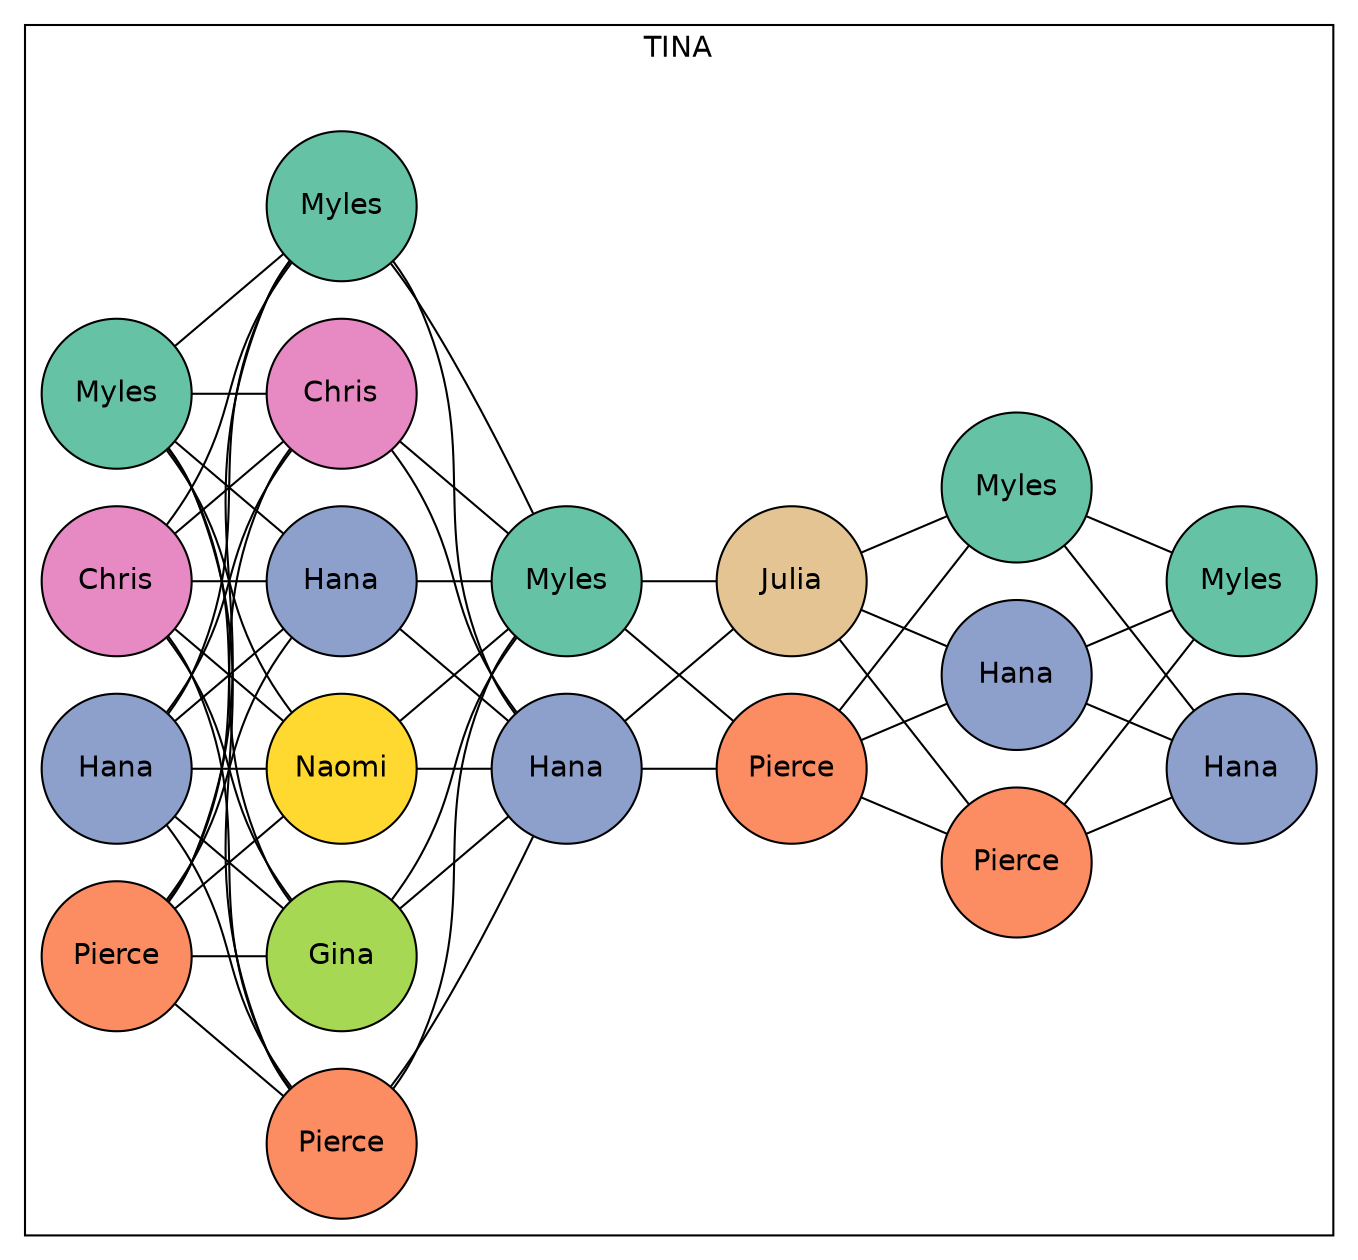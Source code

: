 digraph {
  rankdir = LR;
  node[shape=circle fontname=helvetica width=1 style=filled];
  edge[arrowhead=none];
  fontname=helvetica;
  bgcolor=transparent;
  
  subgraph cluster0 {
    label = "TINA";
    t0 -> t1 -> t2 -> t3 -> t4 -> t5[style=invis];
    t0, t1, t2, t3, t4, t5[label="" width=0 style=invis];
    
    Myles0, Chris0, Hana0, Pierce0;
    Naomi1, Hana1, Chris1, Myles1, Pierce1, Gina1;
    Hana2,Myles2;
    Pierce3, Julia3;
    Myles4, Pierce4, Hana4;
    Hana5, Myles5;
    
    { rank=same;
      t0, Myles0, Chris0, Pierce0, Hana0;
    }
    
    { rank=same;
      t1, Myles1, Chris1, Pierce1, Hana1, Naomi1, Gina1
    }
    
    { rank=same;
      t2, Myles2, Hana2
    }
    
    {
      rank=same;
      t3
      Pierce3
      Julia3
    }
    
    {
      rank=same;
      t4
      Myles4
      Pierce4
      Hana4
    }
    
        
    {
      rank=same;
      t5
      Myles5
      Hana5
    }
    
    { Myles0, Chris0, Pierce0, Hana0 } -> { Myles1, Chris1, Pierce1, Hana1, Naomi1, Gina1 };
    { Myles1, Chris1, Pierce1, Hana1, Naomi1, Gina1 } -> { Myles2, Hana2 };
    { Myles2, Hana2 } -> { Pierce3, Julia3 };
    { Pierce3, Julia3 } -> { Myles4, Hana4, Pierce4 };
    { Myles4, Hana4, Pierce4 } -> { Myles5, Hana5 };
    
    Myles0, Myles1, Myles2, Myles4, Myles5[label="Myles" fillcolor="#66c2a5"];
    Pierce0, Pierce1, Pierce3, Pierce4[label="Pierce" fillcolor="#fc8d62"];
    Hana0, Hana1, Hana2, Hana4, Hana5[label="Hana" fillcolor="#8da0cb"];
    Chris0, Chris1[label="Chris" fillcolor="#e78ac3"];
    Gina1[label="Gina" fillcolor="#a6d854"];
    Naomi1[label="Naomi" fillcolor="#ffd92f"];
    Julia3[label="Julia" fillcolor="#e5c494"]
  }
}